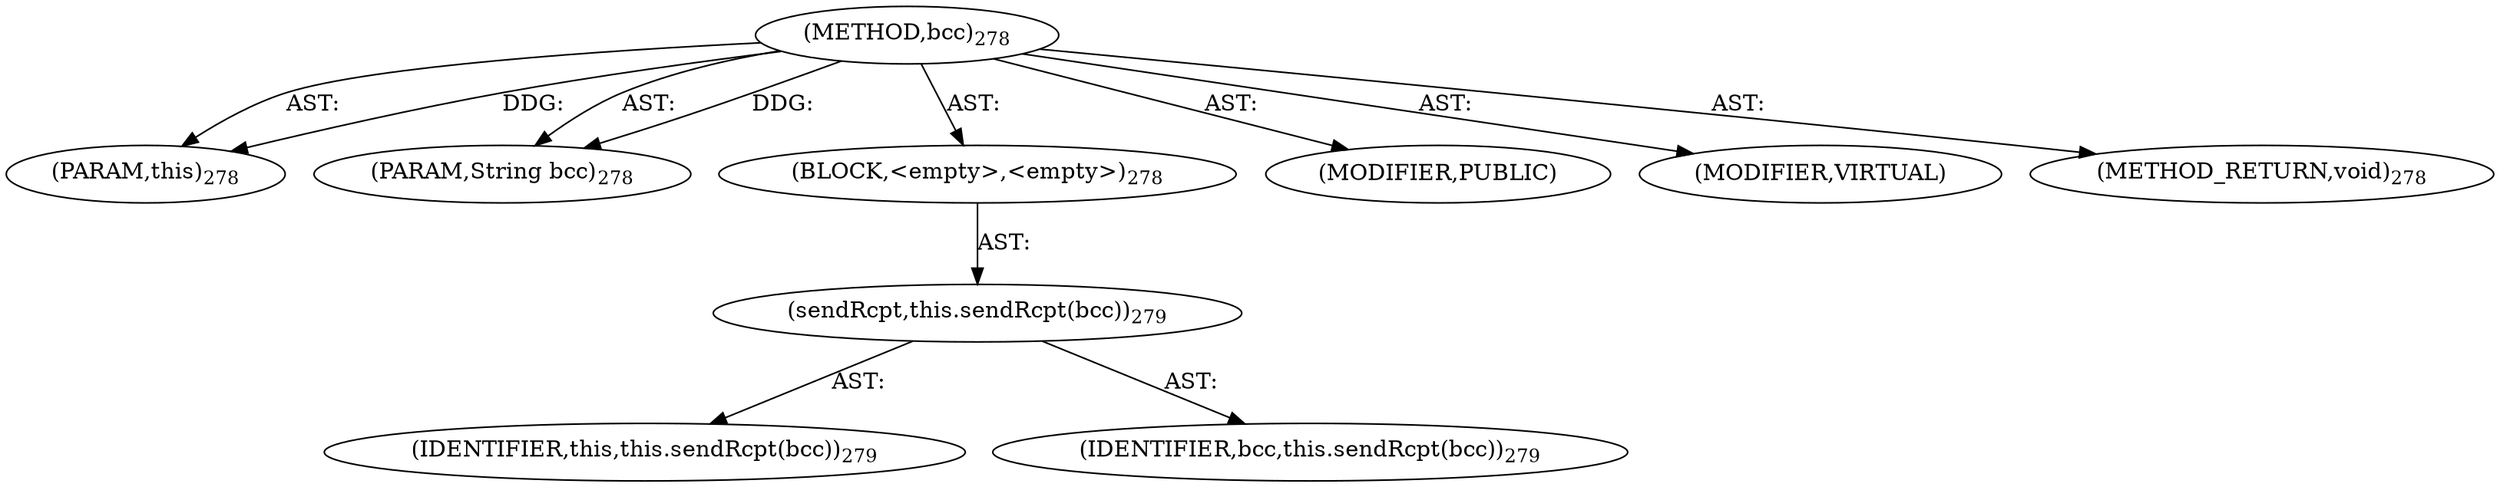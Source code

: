digraph "bcc" {  
"111669149704" [label = <(METHOD,bcc)<SUB>278</SUB>> ]
"115964116997" [label = <(PARAM,this)<SUB>278</SUB>> ]
"115964117030" [label = <(PARAM,String bcc)<SUB>278</SUB>> ]
"25769803784" [label = <(BLOCK,&lt;empty&gt;,&lt;empty&gt;)<SUB>278</SUB>> ]
"30064771124" [label = <(sendRcpt,this.sendRcpt(bcc))<SUB>279</SUB>> ]
"68719476744" [label = <(IDENTIFIER,this,this.sendRcpt(bcc))<SUB>279</SUB>> ]
"68719476809" [label = <(IDENTIFIER,bcc,this.sendRcpt(bcc))<SUB>279</SUB>> ]
"133143986223" [label = <(MODIFIER,PUBLIC)> ]
"133143986224" [label = <(MODIFIER,VIRTUAL)> ]
"128849018888" [label = <(METHOD_RETURN,void)<SUB>278</SUB>> ]
  "111669149704" -> "115964116997"  [ label = "AST: "] 
  "111669149704" -> "115964117030"  [ label = "AST: "] 
  "111669149704" -> "25769803784"  [ label = "AST: "] 
  "111669149704" -> "133143986223"  [ label = "AST: "] 
  "111669149704" -> "133143986224"  [ label = "AST: "] 
  "111669149704" -> "128849018888"  [ label = "AST: "] 
  "25769803784" -> "30064771124"  [ label = "AST: "] 
  "30064771124" -> "68719476744"  [ label = "AST: "] 
  "30064771124" -> "68719476809"  [ label = "AST: "] 
  "111669149704" -> "115964116997"  [ label = "DDG: "] 
  "111669149704" -> "115964117030"  [ label = "DDG: "] 
}
